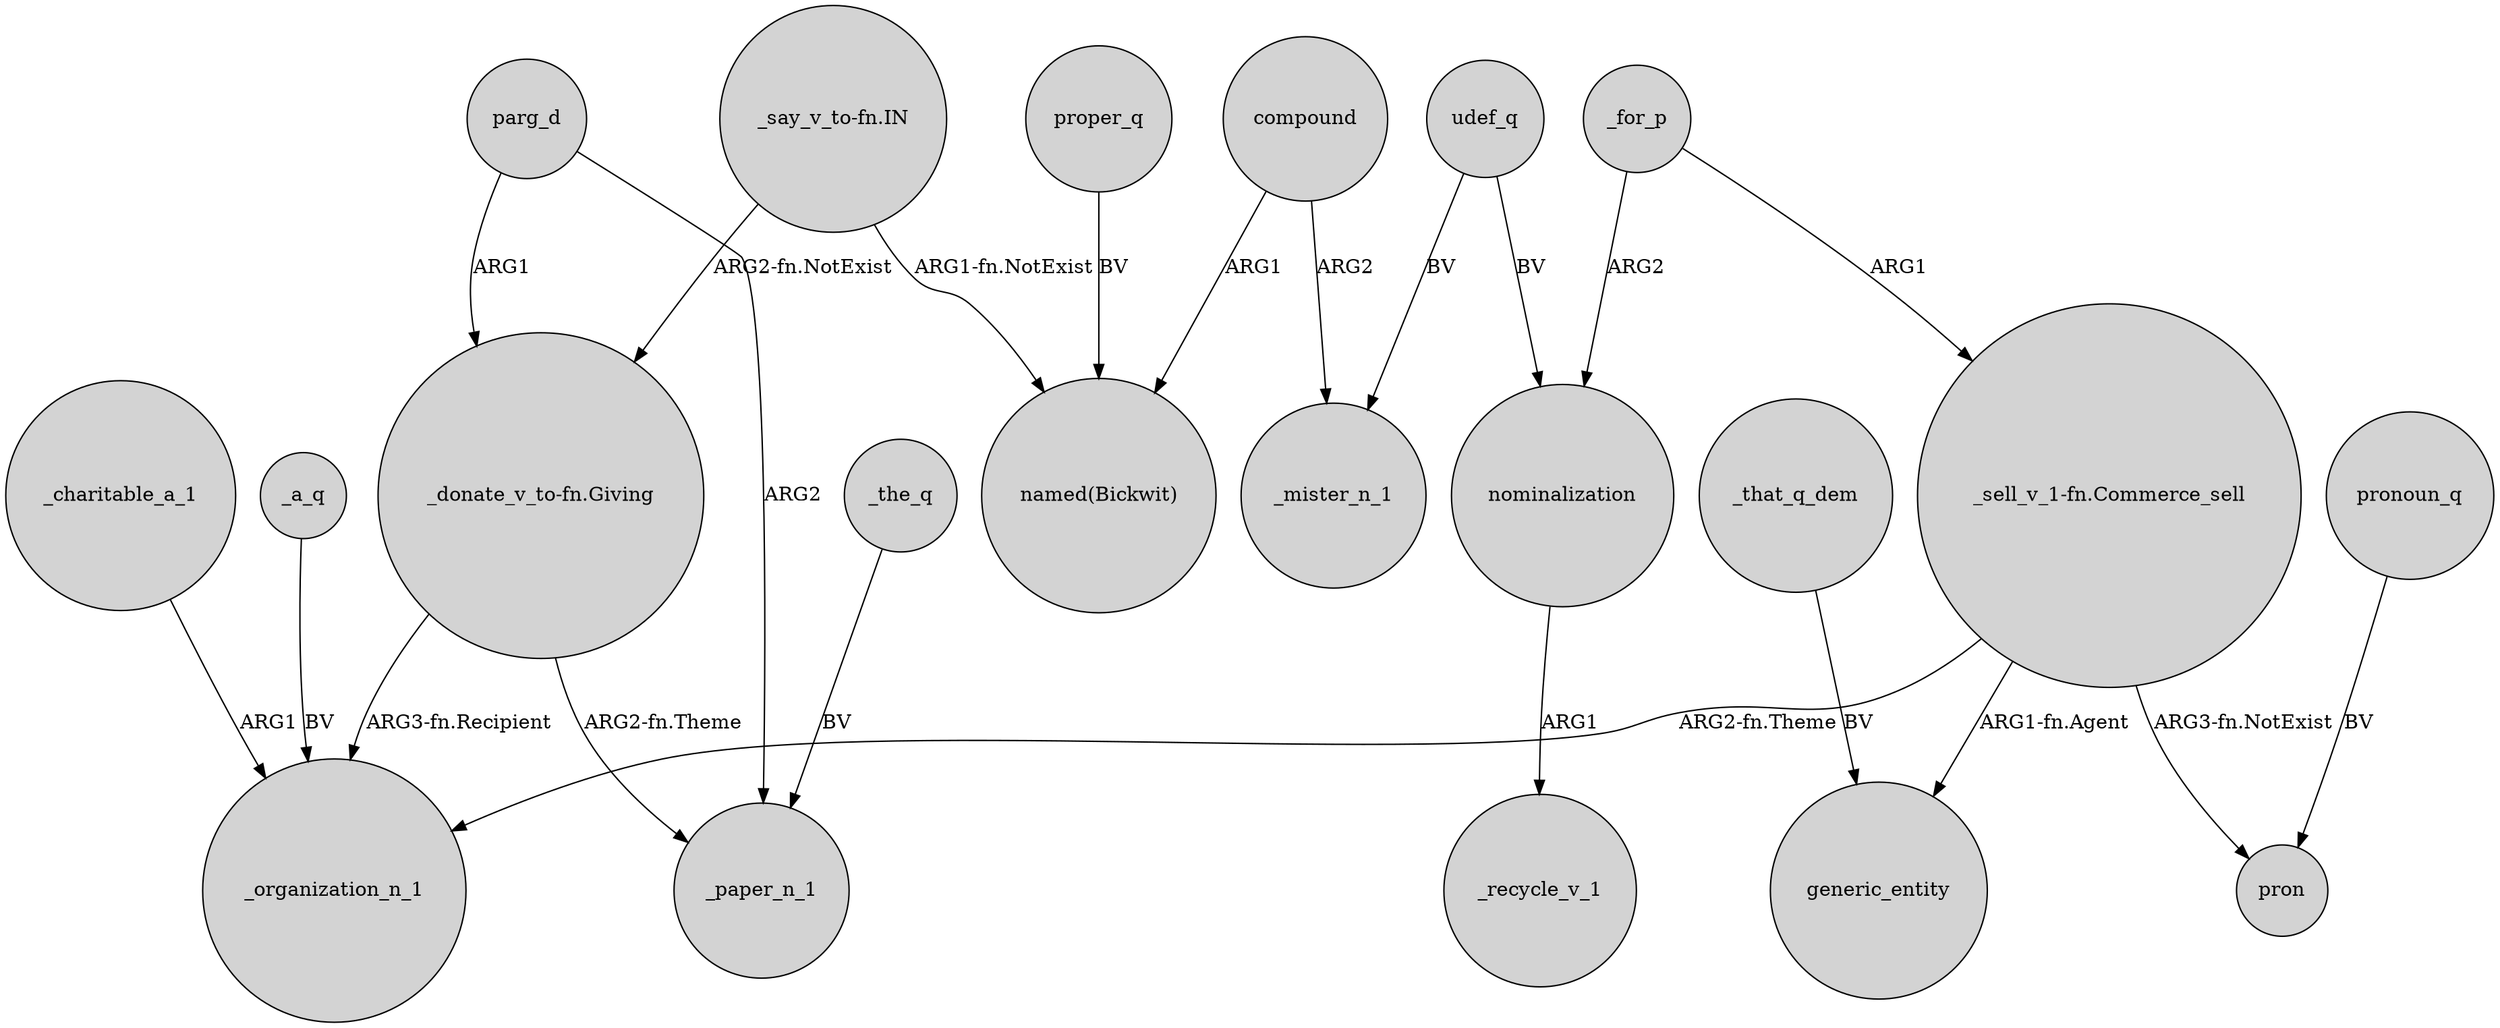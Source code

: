 digraph {
	node [shape=circle style=filled]
	parg_d -> "_donate_v_to-fn.Giving" [label=ARG1]
	"_donate_v_to-fn.Giving" -> _organization_n_1 [label="ARG3-fn.Recipient"]
	"_sell_v_1-fn.Commerce_sell" -> _organization_n_1 [label="ARG2-fn.Theme"]
	_the_q -> _paper_n_1 [label=BV]
	_that_q_dem -> generic_entity [label=BV]
	compound -> _mister_n_1 [label=ARG2]
	"_sell_v_1-fn.Commerce_sell" -> generic_entity [label="ARG1-fn.Agent"]
	_for_p -> nominalization [label=ARG2]
	"_say_v_to-fn.IN" -> "named(Bickwit)" [label="ARG1-fn.NotExist"]
	udef_q -> _mister_n_1 [label=BV]
	"_say_v_to-fn.IN" -> "_donate_v_to-fn.Giving" [label="ARG2-fn.NotExist"]
	parg_d -> _paper_n_1 [label=ARG2]
	nominalization -> _recycle_v_1 [label=ARG1]
	pronoun_q -> pron [label=BV]
	_charitable_a_1 -> _organization_n_1 [label=ARG1]
	"_sell_v_1-fn.Commerce_sell" -> pron [label="ARG3-fn.NotExist"]
	proper_q -> "named(Bickwit)" [label=BV]
	_for_p -> "_sell_v_1-fn.Commerce_sell" [label=ARG1]
	udef_q -> nominalization [label=BV]
	"_donate_v_to-fn.Giving" -> _paper_n_1 [label="ARG2-fn.Theme"]
	_a_q -> _organization_n_1 [label=BV]
	compound -> "named(Bickwit)" [label=ARG1]
}
